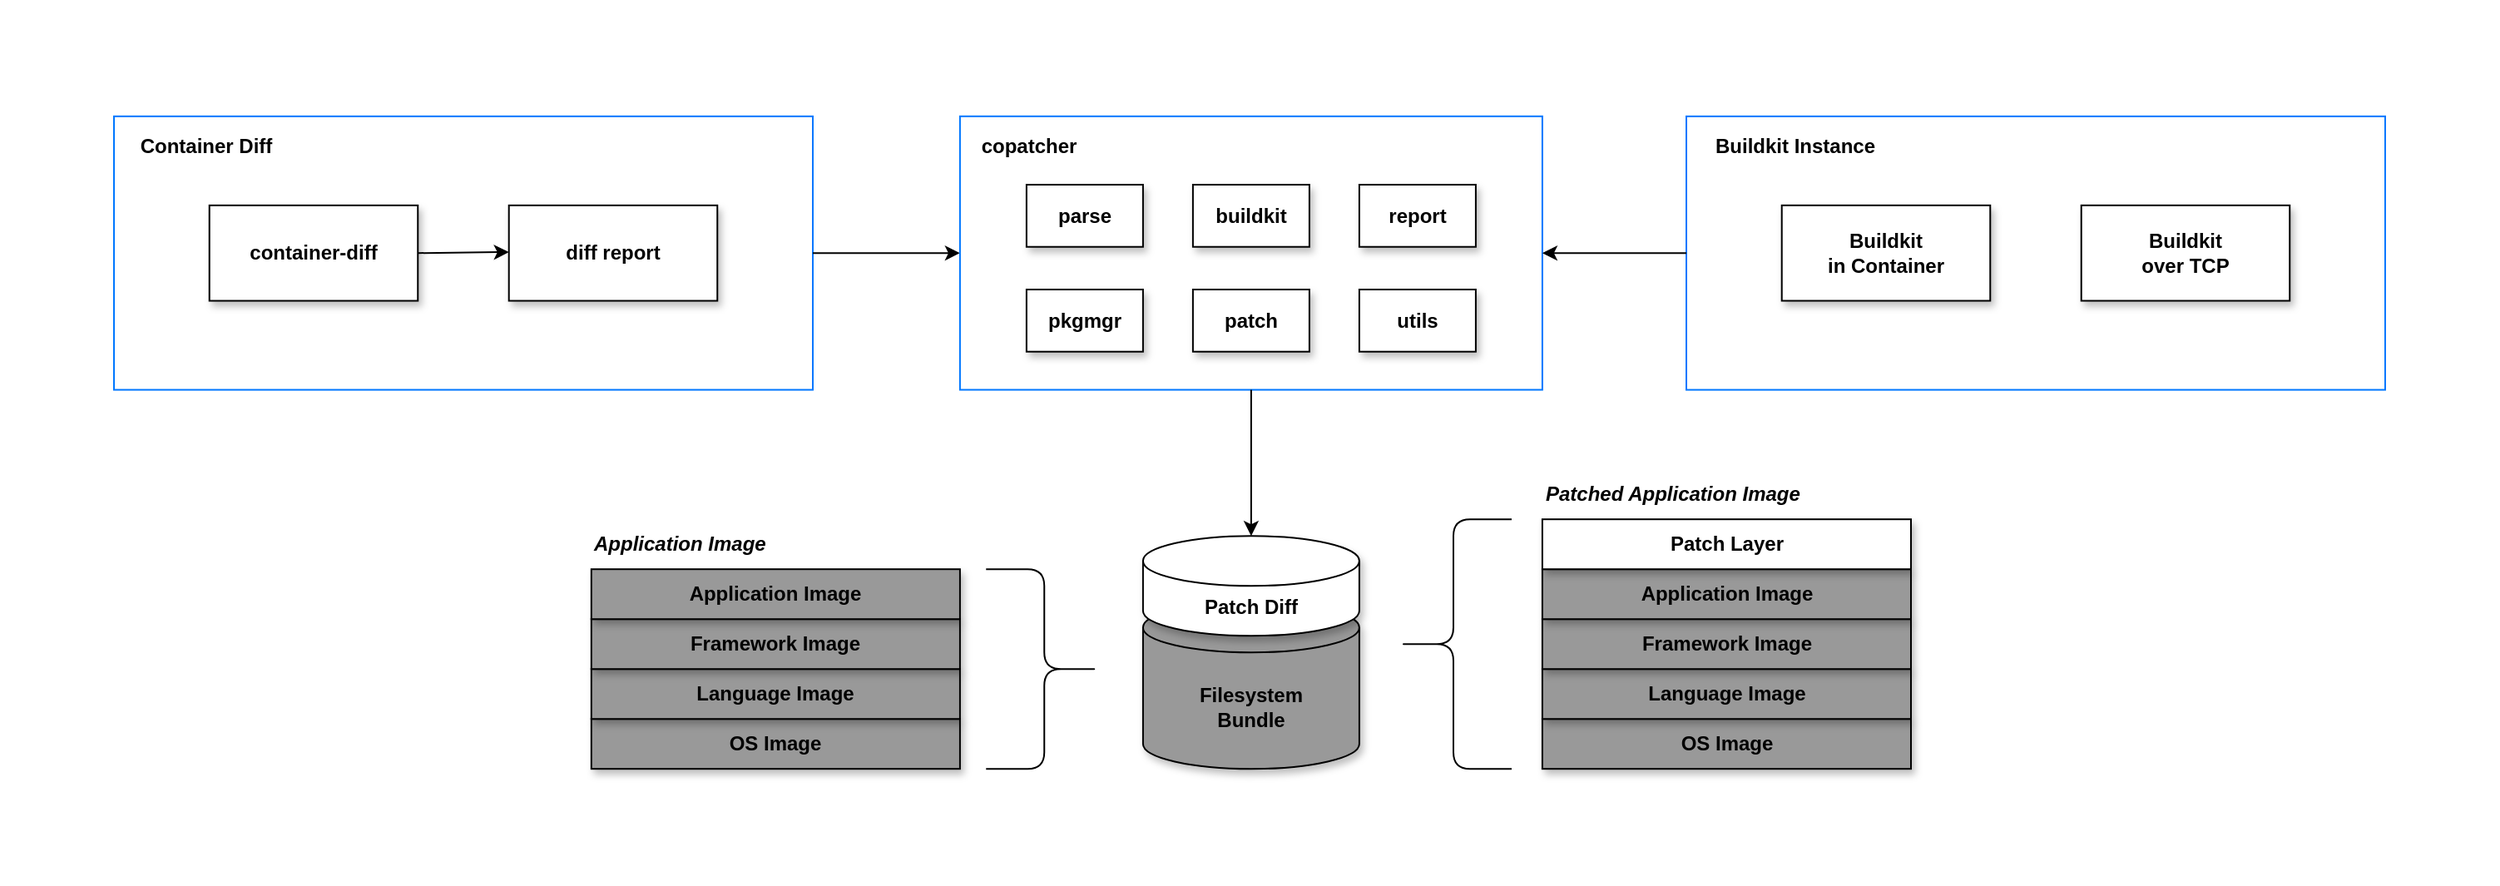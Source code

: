 <mxfile>
    <diagram id="ePSQBs5Ar4BAY2rufFVX" name="Page-1">
        <mxGraphModel dx="1756" dy="4418" grid="1" gridSize="10" guides="1" tooltips="1" connect="1" arrows="1" fold="1" page="1" pageScale="1" pageWidth="827" pageHeight="1169" math="0" shadow="0">
            <root>
                <mxCell id="0"/>
                <mxCell id="1" parent="0"/>
                <mxCell id="70" value="" style="rounded=0;whiteSpace=wrap;html=1;dashed=1;strokeColor=#FFFFFF;fillColor=#FFFFFF;" parent="1" vertex="1">
                    <mxGeometry x="10" y="-210" width="1500" height="530" as="geometry"/>
                </mxCell>
                <mxCell id="48" value="" style="rounded=0;whiteSpace=wrap;html=1;fillColor=#FFFFFF;strokeColor=#0077ff;" parent="1" vertex="1">
                    <mxGeometry x="77.5" y="-141.08" width="420" height="164.36" as="geometry"/>
                </mxCell>
                <mxCell id="122" value="" style="endArrow=classic;startArrow=none;html=1;strokeColor=#000000;exitX=1;exitY=0.5;exitDx=0;exitDy=0;entryX=0;entryY=0.5;entryDx=0;entryDy=0;startFill=0;" parent="1" source="48" target="204" edge="1">
                    <mxGeometry width="50" height="50" relative="1" as="geometry">
                        <mxPoint x="1197.5" y="-51.72" as="sourcePoint"/>
                        <mxPoint x="1267.5" y="3.28" as="targetPoint"/>
                    </mxGeometry>
                </mxCell>
                <mxCell id="190" value="&lt;b&gt;&lt;font&gt;diff report&lt;/font&gt;&lt;/b&gt;" style="rounded=0;whiteSpace=wrap;html=1;strokeColor=#000000;fillColor=#FFFFFF;shadow=1;fontColor=#000000;" parent="1" vertex="1">
                    <mxGeometry x="314.86" y="-87.57" width="125.27" height="57.35" as="geometry"/>
                </mxCell>
                <mxCell id="200" value="&lt;b&gt;&lt;font&gt;Container Diff&lt;/font&gt;&lt;/b&gt;" style="text;html=1;strokeColor=none;fillColor=none;align=center;verticalAlign=middle;whiteSpace=wrap;rounded=0;fontColor=#000000;" parent="1" vertex="1">
                    <mxGeometry x="87.5" y="-132.72" width="90" height="20" as="geometry"/>
                </mxCell>
                <mxCell id="204" value="" style="rounded=0;whiteSpace=wrap;html=1;fillColor=#FFFFFF;strokeColor=#0077ff;" parent="1" vertex="1">
                    <mxGeometry x="585.95" y="-141.09" width="350" height="164.36" as="geometry"/>
                </mxCell>
                <mxCell id="205" value="&lt;b&gt;&lt;font&gt;parse&lt;/font&gt;&lt;/b&gt;" style="rounded=0;whiteSpace=wrap;html=1;strokeColor=#000000;fillColor=#FFFFFF;shadow=1;fontColor=#000000;" parent="1" vertex="1">
                    <mxGeometry x="625.95" y="-99.99" width="70" height="37.35" as="geometry"/>
                </mxCell>
                <mxCell id="206" value="&lt;b&gt;&lt;font&gt;copatcher&lt;/font&gt;&lt;/b&gt;" style="text;html=1;strokeColor=none;fillColor=none;align=center;verticalAlign=middle;whiteSpace=wrap;rounded=0;fontColor=#000000;" parent="1" vertex="1">
                    <mxGeometry x="601.62" y="-132.72" width="50.51" height="20" as="geometry"/>
                </mxCell>
                <mxCell id="218" value="&lt;b&gt;&lt;font&gt;container-diff&lt;/font&gt;&lt;/b&gt;" style="rounded=0;whiteSpace=wrap;html=1;strokeColor=#000000;fillColor=#FFFFFF;shadow=1;fontColor=#000000;" vertex="1" parent="1">
                    <mxGeometry x="134.86" y="-87.57" width="125.27" height="57.35" as="geometry"/>
                </mxCell>
                <mxCell id="219" value="" style="endArrow=classic;startArrow=none;html=1;strokeColor=#000000;exitX=1;exitY=0.5;exitDx=0;exitDy=0;entryX=0;entryY=0.5;entryDx=0;entryDy=0;startFill=0;" edge="1" parent="1" source="218">
                    <mxGeometry width="50" height="50" relative="1" as="geometry">
                        <mxPoint x="226.41" y="-59.51" as="sourcePoint"/>
                        <mxPoint x="314.86" y="-59.52" as="targetPoint"/>
                    </mxGeometry>
                </mxCell>
                <mxCell id="221" value="Filesystem&lt;br&gt;Bundle" style="shape=cylinder3;whiteSpace=wrap;html=1;boundedLbl=1;backgroundOutline=1;size=15;shadow=1;fontStyle=1;fillColor=#999999;" vertex="1" parent="1">
                    <mxGeometry x="695.95" y="151.1" width="130" height="100" as="geometry"/>
                </mxCell>
                <mxCell id="220" value="Patch Diff" style="shape=cylinder3;whiteSpace=wrap;html=1;boundedLbl=1;backgroundOutline=1;size=15;shadow=1;fontStyle=1" vertex="1" parent="1">
                    <mxGeometry x="695.95" y="111.1" width="130" height="60" as="geometry"/>
                </mxCell>
                <mxCell id="222" value="OS Image" style="rounded=0;whiteSpace=wrap;html=1;shadow=1;fillColor=#999999;fontStyle=1" vertex="1" parent="1">
                    <mxGeometry x="935.95" y="221.1" width="221.55" height="30" as="geometry"/>
                </mxCell>
                <mxCell id="223" value="Language Image" style="rounded=0;whiteSpace=wrap;html=1;shadow=1;fillColor=#999999;fontStyle=1" vertex="1" parent="1">
                    <mxGeometry x="935.95" y="191.1" width="221.55" height="30" as="geometry"/>
                </mxCell>
                <mxCell id="224" value="Framework Image" style="rounded=0;whiteSpace=wrap;html=1;shadow=1;fillColor=#999999;fontStyle=1" vertex="1" parent="1">
                    <mxGeometry x="935.95" y="161.1" width="221.55" height="30" as="geometry"/>
                </mxCell>
                <mxCell id="225" value="Application Image" style="rounded=0;whiteSpace=wrap;html=1;shadow=1;fillColor=#999999;fontStyle=1" vertex="1" parent="1">
                    <mxGeometry x="935.95" y="131.1" width="221.55" height="30" as="geometry"/>
                </mxCell>
                <mxCell id="226" value="Patch Layer" style="rounded=0;whiteSpace=wrap;html=1;shadow=1;fillColor=#FFFFFF;fontStyle=1" vertex="1" parent="1">
                    <mxGeometry x="935.95" y="101.1" width="221.55" height="30" as="geometry"/>
                </mxCell>
                <mxCell id="227" value="OS Image" style="rounded=0;whiteSpace=wrap;html=1;shadow=1;fillColor=#999999;fontStyle=1" vertex="1" parent="1">
                    <mxGeometry x="364.4" y="221.1" width="221.55" height="30" as="geometry"/>
                </mxCell>
                <mxCell id="228" value="Language Image" style="rounded=0;whiteSpace=wrap;html=1;shadow=1;fillColor=#999999;fontStyle=1" vertex="1" parent="1">
                    <mxGeometry x="364.4" y="191.1" width="221.55" height="30" as="geometry"/>
                </mxCell>
                <mxCell id="229" value="Framework Image" style="rounded=0;whiteSpace=wrap;html=1;shadow=1;fillColor=#999999;fontStyle=1" vertex="1" parent="1">
                    <mxGeometry x="364.4" y="161.1" width="221.55" height="30" as="geometry"/>
                </mxCell>
                <mxCell id="230" value="Application Image" style="rounded=0;whiteSpace=wrap;html=1;shadow=1;fillColor=#999999;fontStyle=1" vertex="1" parent="1">
                    <mxGeometry x="364.4" y="131.1" width="221.55" height="30" as="geometry"/>
                </mxCell>
                <mxCell id="231" value="&lt;i&gt;Patched Application Image&lt;/i&gt;" style="text;html=1;strokeColor=none;fillColor=none;align=left;verticalAlign=middle;whiteSpace=wrap;rounded=0;shadow=1;fontStyle=1" vertex="1" parent="1">
                    <mxGeometry x="935.95" y="71.1" width="221.55" height="30" as="geometry"/>
                </mxCell>
                <mxCell id="232" value="&lt;i&gt;Application Image&lt;/i&gt;" style="text;html=1;strokeColor=none;fillColor=none;align=left;verticalAlign=middle;whiteSpace=wrap;rounded=0;shadow=1;fontStyle=1" vertex="1" parent="1">
                    <mxGeometry x="364.4" y="101.1" width="221.55" height="30" as="geometry"/>
                </mxCell>
                <mxCell id="233" value="" style="shape=curlyBracket;whiteSpace=wrap;html=1;rounded=1;labelPosition=left;verticalLabelPosition=middle;align=right;verticalAlign=middle;shadow=0;fillColor=#FFFFFF;size=0.5;" vertex="1" parent="1">
                    <mxGeometry x="847.5" y="101.1" width="70" height="150" as="geometry"/>
                </mxCell>
                <mxCell id="234" value="" style="shape=curlyBracket;whiteSpace=wrap;html=1;rounded=1;labelPosition=left;verticalLabelPosition=middle;align=right;verticalAlign=middle;shadow=0;fillColor=#FFFFFF;size=0.5;rotation=-180;" vertex="1" parent="1">
                    <mxGeometry x="601.62" y="131.1" width="70" height="120" as="geometry"/>
                </mxCell>
                <mxCell id="235" value="" style="endArrow=classic;startArrow=none;html=1;strokeColor=#000000;exitX=0.5;exitY=1;exitDx=0;exitDy=0;entryX=0.5;entryY=0;entryDx=0;entryDy=0;startFill=0;entryPerimeter=0;" edge="1" parent="1" source="204" target="220">
                    <mxGeometry width="50" height="50" relative="1" as="geometry">
                        <mxPoint x="507.5" y="-48.9" as="sourcePoint"/>
                        <mxPoint x="595.95" y="-48.91" as="targetPoint"/>
                    </mxGeometry>
                </mxCell>
                <mxCell id="241" value="&lt;b&gt;&lt;font&gt;pkgmgr&lt;/font&gt;&lt;/b&gt;" style="rounded=0;whiteSpace=wrap;html=1;strokeColor=#000000;fillColor=#FFFFFF;shadow=1;fontColor=#000000;" vertex="1" parent="1">
                    <mxGeometry x="625.95" y="-36.99" width="70" height="37.35" as="geometry"/>
                </mxCell>
                <mxCell id="242" value="&lt;b&gt;&lt;font&gt;buildkit&lt;/font&gt;&lt;/b&gt;" style="rounded=0;whiteSpace=wrap;html=1;strokeColor=#000000;fillColor=#FFFFFF;shadow=1;fontColor=#000000;" vertex="1" parent="1">
                    <mxGeometry x="725.95" y="-99.99" width="70" height="37.35" as="geometry"/>
                </mxCell>
                <mxCell id="243" value="&lt;b&gt;&lt;font&gt;patch&lt;/font&gt;&lt;/b&gt;" style="rounded=0;whiteSpace=wrap;html=1;strokeColor=#000000;fillColor=#FFFFFF;shadow=1;fontColor=#000000;" vertex="1" parent="1">
                    <mxGeometry x="725.95" y="-36.99" width="70" height="37.35" as="geometry"/>
                </mxCell>
                <mxCell id="244" value="&lt;b&gt;&lt;font&gt;report&lt;/font&gt;&lt;/b&gt;" style="rounded=0;whiteSpace=wrap;html=1;strokeColor=#000000;fillColor=#FFFFFF;shadow=1;fontColor=#000000;" vertex="1" parent="1">
                    <mxGeometry x="825.95" y="-99.99" width="70" height="37.35" as="geometry"/>
                </mxCell>
                <mxCell id="245" value="&lt;b&gt;&lt;font&gt;utils&lt;/font&gt;&lt;/b&gt;" style="rounded=0;whiteSpace=wrap;html=1;strokeColor=#000000;fillColor=#FFFFFF;shadow=1;fontColor=#000000;" vertex="1" parent="1">
                    <mxGeometry x="825.95" y="-36.99" width="70" height="37.35" as="geometry"/>
                </mxCell>
                <mxCell id="246" value="" style="rounded=0;whiteSpace=wrap;html=1;fillColor=#FFFFFF;strokeColor=#0077ff;" vertex="1" parent="1">
                    <mxGeometry x="1022.5" y="-141.07" width="420" height="164.36" as="geometry"/>
                </mxCell>
                <mxCell id="247" value="&lt;b style=&quot;border-color: var(--border-color);&quot;&gt;Buildkit&lt;br style=&quot;border-color: var(--border-color);&quot;&gt;over TCP&lt;/b&gt;" style="rounded=0;whiteSpace=wrap;html=1;strokeColor=#000000;fillColor=#FFFFFF;shadow=1;fontColor=#000000;" vertex="1" parent="1">
                    <mxGeometry x="1259.86" y="-87.58" width="125.27" height="57.35" as="geometry"/>
                </mxCell>
                <mxCell id="248" value="&lt;b&gt;&lt;font&gt;Buildkit Instance&lt;/font&gt;&lt;/b&gt;" style="text;html=1;strokeColor=none;fillColor=none;align=center;verticalAlign=middle;whiteSpace=wrap;rounded=0;fontColor=#000000;" vertex="1" parent="1">
                    <mxGeometry x="1032.5" y="-132.72" width="110" height="20" as="geometry"/>
                </mxCell>
                <mxCell id="249" value="&lt;b&gt;&lt;font&gt;Buildkit&lt;br&gt;in Container&lt;/font&gt;&lt;/b&gt;" style="rounded=0;whiteSpace=wrap;html=1;strokeColor=#000000;fillColor=#FFFFFF;shadow=1;fontColor=#000000;" vertex="1" parent="1">
                    <mxGeometry x="1079.86" y="-87.58" width="125.27" height="57.35" as="geometry"/>
                </mxCell>
                <mxCell id="251" value="" style="endArrow=classic;startArrow=none;html=1;strokeColor=#000000;exitX=0;exitY=0.5;exitDx=0;exitDy=0;entryX=1;entryY=0.5;entryDx=0;entryDy=0;startFill=0;" edge="1" parent="1" source="246" target="204">
                    <mxGeometry width="50" height="50" relative="1" as="geometry">
                        <mxPoint x="507.5" y="-48.9" as="sourcePoint"/>
                        <mxPoint x="595.95" y="-48.91" as="targetPoint"/>
                    </mxGeometry>
                </mxCell>
            </root>
        </mxGraphModel>
    </diagram>
</mxfile>